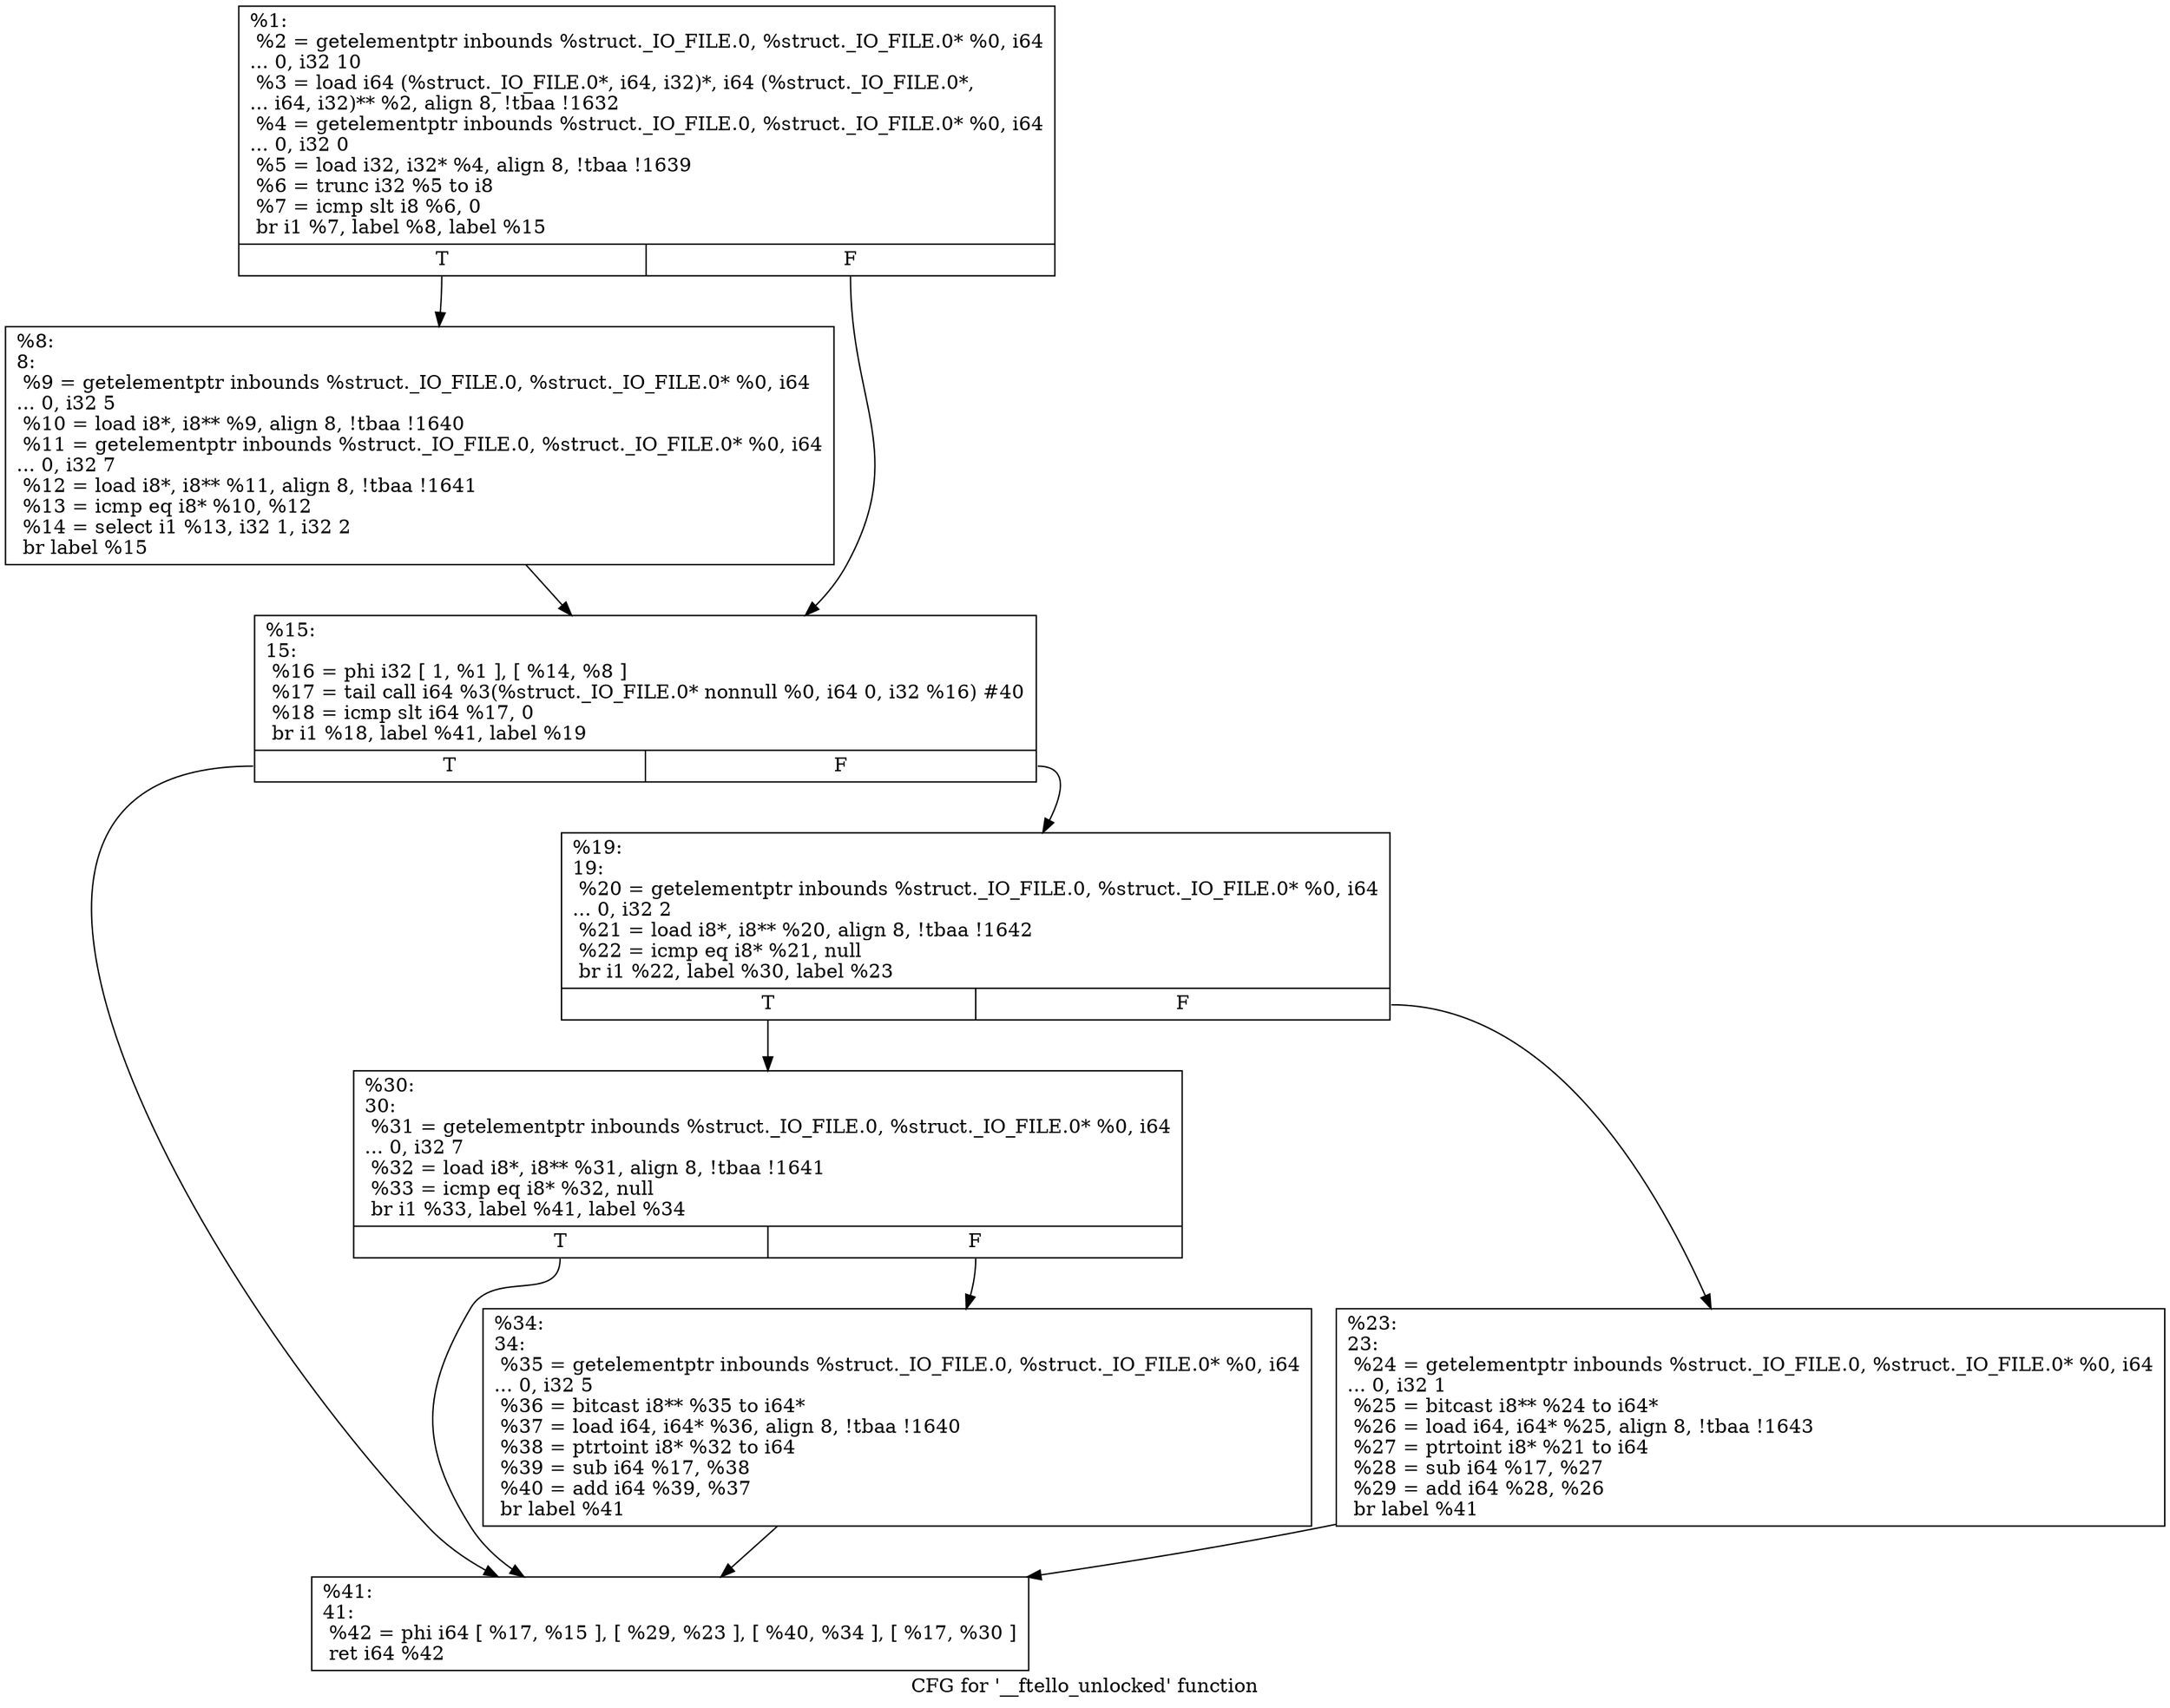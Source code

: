 digraph "CFG for '__ftello_unlocked' function" {
	label="CFG for '__ftello_unlocked' function";

	Node0x16ba6f0 [shape=record,label="{%1:\l  %2 = getelementptr inbounds %struct._IO_FILE.0, %struct._IO_FILE.0* %0, i64\l... 0, i32 10\l  %3 = load i64 (%struct._IO_FILE.0*, i64, i32)*, i64 (%struct._IO_FILE.0*,\l... i64, i32)** %2, align 8, !tbaa !1632\l  %4 = getelementptr inbounds %struct._IO_FILE.0, %struct._IO_FILE.0* %0, i64\l... 0, i32 0\l  %5 = load i32, i32* %4, align 8, !tbaa !1639\l  %6 = trunc i32 %5 to i8\l  %7 = icmp slt i8 %6, 0\l  br i1 %7, label %8, label %15\l|{<s0>T|<s1>F}}"];
	Node0x16ba6f0:s0 -> Node0x16ba740;
	Node0x16ba6f0:s1 -> Node0x16ba790;
	Node0x16ba740 [shape=record,label="{%8:\l8:                                                \l  %9 = getelementptr inbounds %struct._IO_FILE.0, %struct._IO_FILE.0* %0, i64\l... 0, i32 5\l  %10 = load i8*, i8** %9, align 8, !tbaa !1640\l  %11 = getelementptr inbounds %struct._IO_FILE.0, %struct._IO_FILE.0* %0, i64\l... 0, i32 7\l  %12 = load i8*, i8** %11, align 8, !tbaa !1641\l  %13 = icmp eq i8* %10, %12\l  %14 = select i1 %13, i32 1, i32 2\l  br label %15\l}"];
	Node0x16ba740 -> Node0x16ba790;
	Node0x16ba790 [shape=record,label="{%15:\l15:                                               \l  %16 = phi i32 [ 1, %1 ], [ %14, %8 ]\l  %17 = tail call i64 %3(%struct._IO_FILE.0* nonnull %0, i64 0, i32 %16) #40\l  %18 = icmp slt i64 %17, 0\l  br i1 %18, label %41, label %19\l|{<s0>T|<s1>F}}"];
	Node0x16ba790:s0 -> Node0x16ba920;
	Node0x16ba790:s1 -> Node0x16ba7e0;
	Node0x16ba7e0 [shape=record,label="{%19:\l19:                                               \l  %20 = getelementptr inbounds %struct._IO_FILE.0, %struct._IO_FILE.0* %0, i64\l... 0, i32 2\l  %21 = load i8*, i8** %20, align 8, !tbaa !1642\l  %22 = icmp eq i8* %21, null\l  br i1 %22, label %30, label %23\l|{<s0>T|<s1>F}}"];
	Node0x16ba7e0:s0 -> Node0x16ba880;
	Node0x16ba7e0:s1 -> Node0x16ba830;
	Node0x16ba830 [shape=record,label="{%23:\l23:                                               \l  %24 = getelementptr inbounds %struct._IO_FILE.0, %struct._IO_FILE.0* %0, i64\l... 0, i32 1\l  %25 = bitcast i8** %24 to i64*\l  %26 = load i64, i64* %25, align 8, !tbaa !1643\l  %27 = ptrtoint i8* %21 to i64\l  %28 = sub i64 %17, %27\l  %29 = add i64 %28, %26\l  br label %41\l}"];
	Node0x16ba830 -> Node0x16ba920;
	Node0x16ba880 [shape=record,label="{%30:\l30:                                               \l  %31 = getelementptr inbounds %struct._IO_FILE.0, %struct._IO_FILE.0* %0, i64\l... 0, i32 7\l  %32 = load i8*, i8** %31, align 8, !tbaa !1641\l  %33 = icmp eq i8* %32, null\l  br i1 %33, label %41, label %34\l|{<s0>T|<s1>F}}"];
	Node0x16ba880:s0 -> Node0x16ba920;
	Node0x16ba880:s1 -> Node0x16ba8d0;
	Node0x16ba8d0 [shape=record,label="{%34:\l34:                                               \l  %35 = getelementptr inbounds %struct._IO_FILE.0, %struct._IO_FILE.0* %0, i64\l... 0, i32 5\l  %36 = bitcast i8** %35 to i64*\l  %37 = load i64, i64* %36, align 8, !tbaa !1640\l  %38 = ptrtoint i8* %32 to i64\l  %39 = sub i64 %17, %38\l  %40 = add i64 %39, %37\l  br label %41\l}"];
	Node0x16ba8d0 -> Node0x16ba920;
	Node0x16ba920 [shape=record,label="{%41:\l41:                                               \l  %42 = phi i64 [ %17, %15 ], [ %29, %23 ], [ %40, %34 ], [ %17, %30 ]\l  ret i64 %42\l}"];
}
